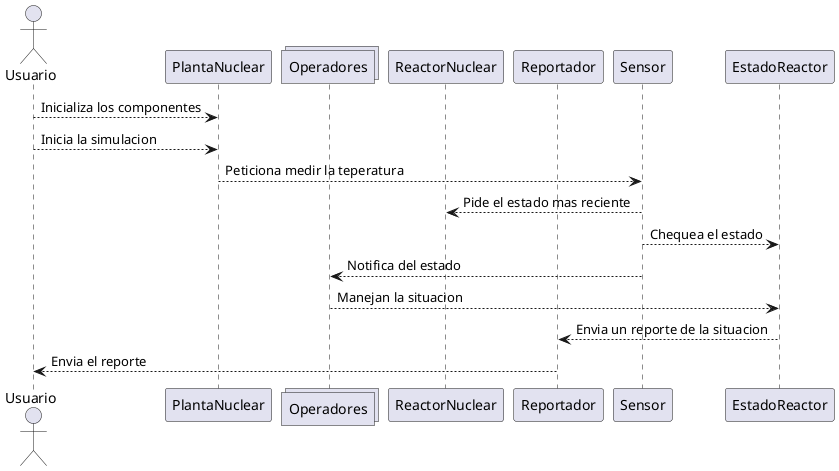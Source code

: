 @startuml

actor Usuario
participant PlantaNuclear
collections Operadores
participant ReactorNuclear
participant Reportador
participant Sensor
participant EstadoReactor


Usuario --> PlantaNuclear: Inicializa los componentes
Usuario --> PlantaNuclear: Inicia la simulacion
PlantaNuclear --> Sensor: Peticiona medir la teperatura
Sensor --> ReactorNuclear: Pide el estado mas reciente
Sensor --> EstadoReactor: Chequea el estado
Sensor --> Operadores: Notifica del estado
Operadores --> EstadoReactor: Manejan la situacion
EstadoReactor --> Reportador: Envia un reporte de la situacion
Reportador --> Usuario: Envia el reporte


@enduml